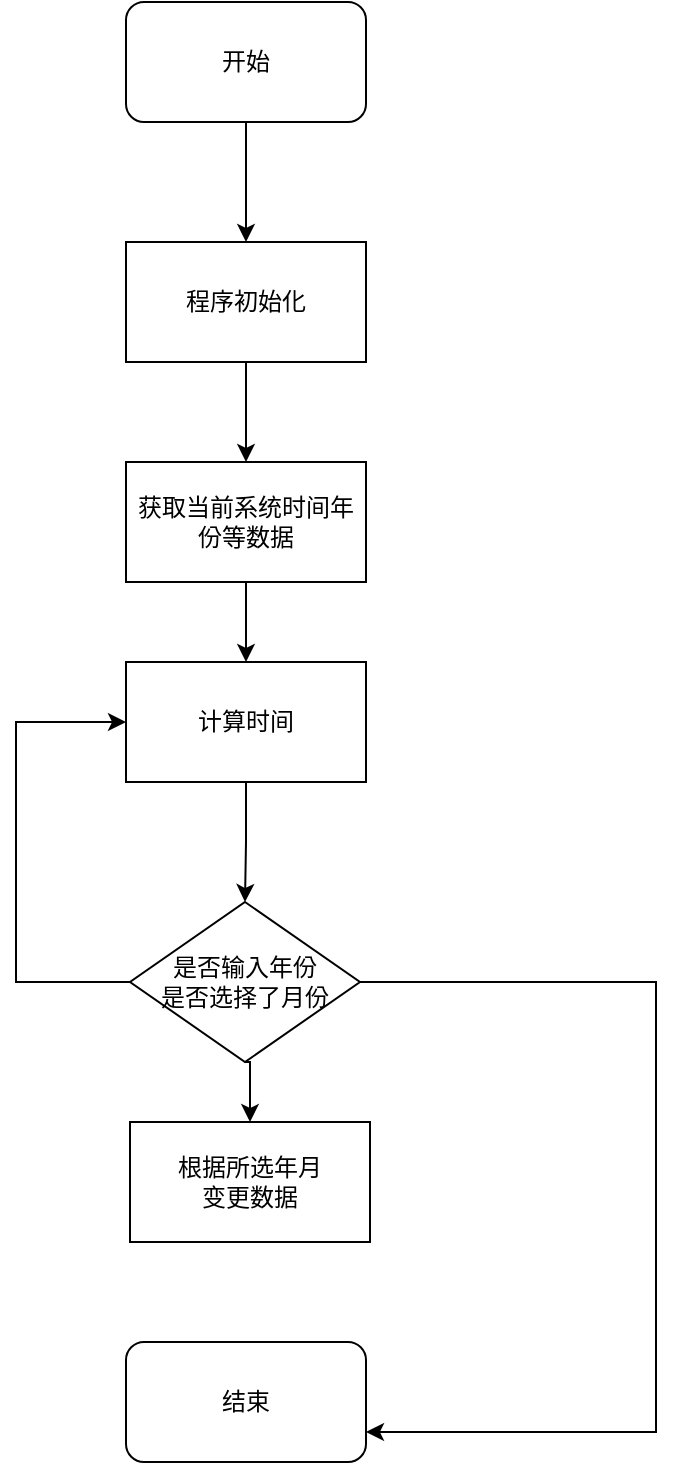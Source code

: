 <mxfile version="20.6.2" type="github">
  <diagram id="_WGNp41ZezmZs10M9mDv" name="Page-1">
    <mxGraphModel dx="1026" dy="514" grid="1" gridSize="10" guides="1" tooltips="1" connect="1" arrows="1" fold="1" page="1" pageScale="1" pageWidth="850" pageHeight="1100" math="0" shadow="0">
      <root>
        <mxCell id="0" />
        <mxCell id="1" parent="0" />
        <mxCell id="8lbfpt8IyCaQE79XCAro-3" style="edgeStyle=orthogonalEdgeStyle;rounded=0;orthogonalLoop=1;jettySize=auto;html=1;entryX=0.5;entryY=0;entryDx=0;entryDy=0;" edge="1" parent="1" source="8lbfpt8IyCaQE79XCAro-1" target="8lbfpt8IyCaQE79XCAro-2">
          <mxGeometry relative="1" as="geometry" />
        </mxCell>
        <mxCell id="8lbfpt8IyCaQE79XCAro-1" value="开始" style="rounded=1;whiteSpace=wrap;html=1;" vertex="1" parent="1">
          <mxGeometry x="365" y="50" width="120" height="60" as="geometry" />
        </mxCell>
        <mxCell id="8lbfpt8IyCaQE79XCAro-6" style="edgeStyle=orthogonalEdgeStyle;rounded=0;orthogonalLoop=1;jettySize=auto;html=1;entryX=0.5;entryY=0;entryDx=0;entryDy=0;" edge="1" parent="1" source="8lbfpt8IyCaQE79XCAro-2" target="8lbfpt8IyCaQE79XCAro-4">
          <mxGeometry relative="1" as="geometry" />
        </mxCell>
        <mxCell id="8lbfpt8IyCaQE79XCAro-2" value="程序初始化" style="rounded=0;whiteSpace=wrap;html=1;" vertex="1" parent="1">
          <mxGeometry x="365" y="170" width="120" height="60" as="geometry" />
        </mxCell>
        <mxCell id="8lbfpt8IyCaQE79XCAro-7" style="edgeStyle=orthogonalEdgeStyle;rounded=0;orthogonalLoop=1;jettySize=auto;html=1;entryX=0.5;entryY=0;entryDx=0;entryDy=0;" edge="1" parent="1" source="8lbfpt8IyCaQE79XCAro-4" target="8lbfpt8IyCaQE79XCAro-5">
          <mxGeometry relative="1" as="geometry" />
        </mxCell>
        <mxCell id="8lbfpt8IyCaQE79XCAro-4" value="获取当前系统时间年份等数据" style="rounded=0;whiteSpace=wrap;html=1;" vertex="1" parent="1">
          <mxGeometry x="365" y="280" width="120" height="60" as="geometry" />
        </mxCell>
        <mxCell id="8lbfpt8IyCaQE79XCAro-11" style="edgeStyle=orthogonalEdgeStyle;rounded=0;orthogonalLoop=1;jettySize=auto;html=1;" edge="1" parent="1" source="8lbfpt8IyCaQE79XCAro-5" target="8lbfpt8IyCaQE79XCAro-8">
          <mxGeometry relative="1" as="geometry" />
        </mxCell>
        <mxCell id="8lbfpt8IyCaQE79XCAro-5" value="计算时间" style="rounded=0;whiteSpace=wrap;html=1;" vertex="1" parent="1">
          <mxGeometry x="365" y="380" width="120" height="60" as="geometry" />
        </mxCell>
        <mxCell id="8lbfpt8IyCaQE79XCAro-10" style="edgeStyle=orthogonalEdgeStyle;rounded=0;orthogonalLoop=1;jettySize=auto;html=1;" edge="1" parent="1" source="8lbfpt8IyCaQE79XCAro-8" target="8lbfpt8IyCaQE79XCAro-5">
          <mxGeometry relative="1" as="geometry">
            <Array as="points">
              <mxPoint x="310" y="540" />
              <mxPoint x="310" y="410" />
            </Array>
          </mxGeometry>
        </mxCell>
        <mxCell id="8lbfpt8IyCaQE79XCAro-12" style="edgeStyle=orthogonalEdgeStyle;rounded=0;orthogonalLoop=1;jettySize=auto;html=1;exitX=0.5;exitY=1;exitDx=0;exitDy=0;entryX=0.5;entryY=0;entryDx=0;entryDy=0;" edge="1" parent="1" source="8lbfpt8IyCaQE79XCAro-8" target="8lbfpt8IyCaQE79XCAro-9">
          <mxGeometry relative="1" as="geometry" />
        </mxCell>
        <mxCell id="8lbfpt8IyCaQE79XCAro-14" style="edgeStyle=orthogonalEdgeStyle;rounded=0;orthogonalLoop=1;jettySize=auto;html=1;entryX=1;entryY=0.75;entryDx=0;entryDy=0;" edge="1" parent="1" source="8lbfpt8IyCaQE79XCAro-8" target="8lbfpt8IyCaQE79XCAro-13">
          <mxGeometry relative="1" as="geometry">
            <Array as="points">
              <mxPoint x="630" y="540" />
              <mxPoint x="630" y="765" />
            </Array>
          </mxGeometry>
        </mxCell>
        <mxCell id="8lbfpt8IyCaQE79XCAro-8" value="是否输入年份&lt;br&gt;是否选择了月份" style="rhombus;whiteSpace=wrap;html=1;" vertex="1" parent="1">
          <mxGeometry x="367" y="500" width="115" height="80" as="geometry" />
        </mxCell>
        <mxCell id="8lbfpt8IyCaQE79XCAro-9" value="根据所选年月&lt;br&gt;变更数据" style="whiteSpace=wrap;html=1;" vertex="1" parent="1">
          <mxGeometry x="367" y="610" width="120" height="60" as="geometry" />
        </mxCell>
        <mxCell id="8lbfpt8IyCaQE79XCAro-13" value="结束" style="rounded=1;whiteSpace=wrap;html=1;" vertex="1" parent="1">
          <mxGeometry x="365" y="720" width="120" height="60" as="geometry" />
        </mxCell>
      </root>
    </mxGraphModel>
  </diagram>
</mxfile>
